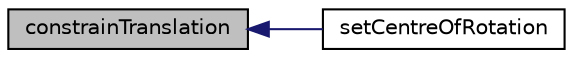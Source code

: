 digraph "constrainTranslation"
{
  bgcolor="transparent";
  edge [fontname="Helvetica",fontsize="10",labelfontname="Helvetica",labelfontsize="10"];
  node [fontname="Helvetica",fontsize="10",shape=record];
  rankdir="LR";
  Node323 [label="constrainTranslation",height=0.2,width=0.4,color="black", fillcolor="grey75", style="filled", fontcolor="black"];
  Node323 -> Node324 [dir="back",color="midnightblue",fontsize="10",style="solid",fontname="Helvetica"];
  Node324 [label="setCentreOfRotation",height=0.2,width=0.4,color="black",URL="$a30773.html#a6cb2ea83557f15bc4843e89d6c807e2a",tooltip="Set the centre of rotation if not the centre of mass. "];
}

